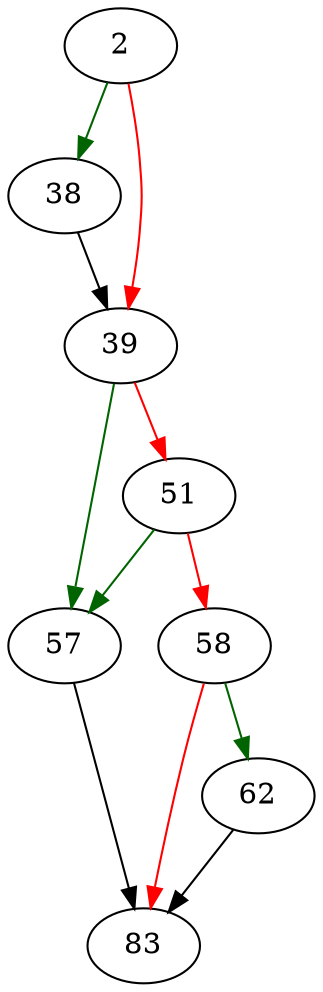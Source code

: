 strict digraph "sqlite3DropTriggerPtr" {
	// Node definitions.
	2 [entry=true];
	38;
	39;
	57;
	51;
	58;
	83;
	62;

	// Edge definitions.
	2 -> 38 [
		color=darkgreen
		cond=true
	];
	2 -> 39 [
		color=red
		cond=false
	];
	38 -> 39;
	39 -> 57 [
		color=darkgreen
		cond=true
	];
	39 -> 51 [
		color=red
		cond=false
	];
	57 -> 83;
	51 -> 57 [
		color=darkgreen
		cond=true
	];
	51 -> 58 [
		color=red
		cond=false
	];
	58 -> 83 [
		color=red
		cond=false
	];
	58 -> 62 [
		color=darkgreen
		cond=true
	];
	62 -> 83;
}